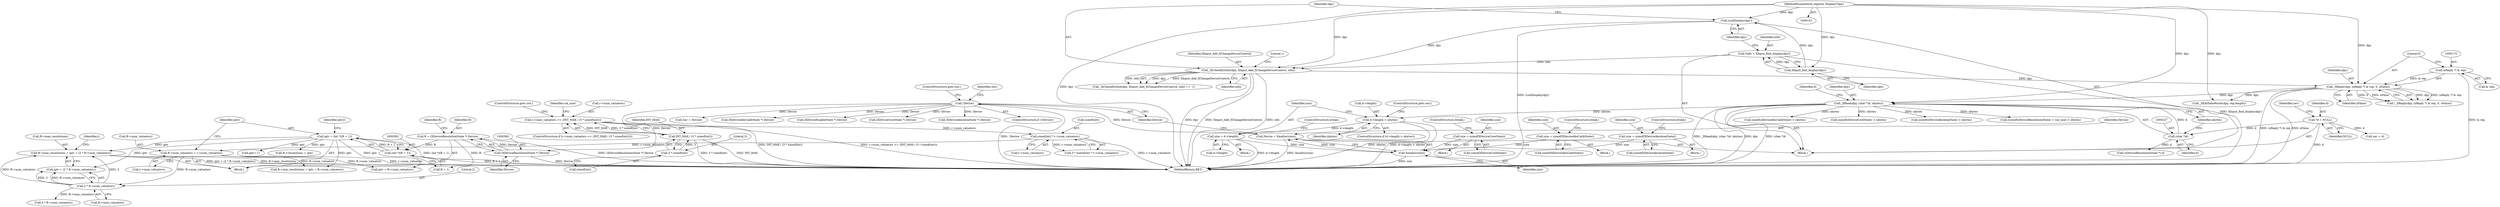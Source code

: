 digraph "0_libXi_19a9cd607de73947fcfb104682f203ffe4e1f4e5_0@pointer" {
"1000408" [label="(Call,R->max_resolutions = iptr + (2 * R->num_valuators))"];
"1000380" [label="(Call,iptr = (int *)(R + 1))"];
"1000382" [label="(Call,(int *)(R + 1))"];
"1000357" [label="(Call,R = (XDeviceResolutionState *) Device)"];
"1000359" [label="(Call,(XDeviceResolutionState *) Device)"];
"1000333" [label="(Call,!Device)"];
"1000328" [label="(Call,Device = Xmalloc(size))"];
"1000330" [label="(Call,Xmalloc(size))"];
"1000309" [label="(Call,size = sizeof(XDeviceCoreState))"];
"1000283" [label="(Call,size = sizeof(XDeviceAbsCalibState))"];
"1000296" [label="(Call,size = sizeof(XDeviceAbsAreaState))"];
"1000322" [label="(Call,size = d->length)"];
"1000316" [label="(Call,d->length > nbytes)"];
"1000224" [label="(Call,_XRead(dpy, (char *)d, nbytes))"];
"1000172" [label="(Call,_XReply(dpy, (xReply *) & rep, 0, xFalse))"];
"1000133" [label="(Call,_XiCheckExtInit(dpy, XInput_Add_XChangeDeviceControl, info))"];
"1000129" [label="(Call,LockDisplay(dpy))"];
"1000127" [label="(Call,XInput_find_display(dpy))"];
"1000102" [label="(MethodParameterIn,register Display\t*dpy)"];
"1000125" [label="(Call,*info = XInput_find_display(dpy))"];
"1000174" [label="(Call,(xReply *) & rep)"];
"1000226" [label="(Call,(char *)d)"];
"1000115" [label="(Call,*d = NULL)"];
"1000414" [label="(Call,2 * R->num_valuators)"];
"1000373" [label="(Call,R->num_valuators = r->num_valuators)"];
"1000261" [label="(Call,sizeof(int) * r->num_valuators)"];
"1000246" [label="(Call,r->num_valuators >= (INT_MAX / (3 * sizeof(int))))"];
"1000250" [label="(Call,INT_MAX / (3 * sizeof(int)))"];
"1000252" [label="(Call,3 * sizeof(int))"];
"1000287" [label="(ControlStructure,break;)"];
"1000333" [label="(Call,!Device)"];
"1000316" [label="(Call,d->length > nbytes)"];
"1000315" [label="(ControlStructure,if (d->length > nbytes))"];
"1000373" [label="(Call,R->num_valuators = r->num_valuators)"];
"1000320" [label="(Identifier,nbytes)"];
"1000328" [label="(Call,Device = Xmalloc(size))"];
"1000346" [label="(Block,)"];
"1000357" [label="(Call,R = (XDeviceResolutionState *) Device)"];
"1000317" [label="(Call,d->length)"];
"1000259" [label="(Call,3 * sizeof(int) * r->num_valuators)"];
"1000377" [label="(Call,r->num_valuators)"];
"1000284" [label="(Identifier,size)"];
"1000334" [label="(Identifier,Device)"];
"1000374" [label="(Call,R->num_valuators)"];
"1000276" [label="(Block,)"];
"1000425" [label="(Call,3 * R->num_valuators)"];
"1000329" [label="(Identifier,Device)"];
"1000291" [label="(Call,sizeof(xDeviceAbsAreaState) > nbytes)"];
"1000384" [label="(Call,R + 1)"];
"1000251" [label="(Identifier,INT_MAX)"];
"1000300" [label="(ControlStructure,break;)"];
"1000172" [label="(Call,_XReply(dpy, (xReply *) & rep, 0, xFalse))"];
"1000336" [label="(Call,Sav = Device)"];
"1000254" [label="(Call,sizeof(int))"];
"1000451" [label="(Call,(XDeviceAbsCalibState *) Device)"];
"1000321" [label="(ControlStructure,goto out;)"];
"1000176" [label="(Call,& rep)"];
"1000253" [label="(Literal,3)"];
"1000361" [label="(Identifier,Device)"];
"1000296" [label="(Call,size = sizeof(XDeviceAbsAreaState))"];
"1000120" [label="(Identifier,sav)"];
"1000171" [label="(Call,!_XReply(dpy, (xReply *) & rep, 0, xFalse))"];
"1000225" [label="(Identifier,dpy)"];
"1000323" [label="(Identifier,size)"];
"1000641" [label="(Call,(XDeviceEnableState *) Device)"];
"1000358" [label="(Identifier,R)"];
"1000285" [label="(Call,sizeof(XDeviceAbsCalibState))"];
"1000337" [label="(Identifier,Sav)"];
"1000250" [label="(Call,INT_MAX / (3 * sizeof(int)))"];
"1000382" [label="(Call,(int *)(R + 1))"];
"1000232" [label="(Identifier,d)"];
"1000221" [label="(Call,sav = d)"];
"1000359" [label="(Call,(XDeviceResolutionState *) Device)"];
"1000130" [label="(Identifier,dpy)"];
"1000129" [label="(Call,LockDisplay(dpy))"];
"1000601" [label="(Call,(XDeviceCoreState *) Device)"];
"1000102" [label="(MethodParameterIn,register Display\t*dpy)"];
"1000415" [label="(Literal,2)"];
"1000128" [label="(Identifier,dpy)"];
"1000268" [label="(Call,(sizeof(xDeviceResolutionState) + val_size) > nbytes)"];
"1000414" [label="(Call,2 * R->num_valuators)"];
"1000234" [label="(Block,)"];
"1000533" [label="(Call,(XDeviceAbsAreaState *) Device)"];
"1000416" [label="(Call,R->num_valuators)"];
"1000330" [label="(Call,Xmalloc(size))"];
"1000327" [label="(ControlStructure,break;)"];
"1000322" [label="(Call,size = d->length)"];
"1000298" [label="(Call,sizeof(XDeviceAbsAreaState))"];
"1000226" [label="(Call,(char *)d)"];
"1000408" [label="(Call,R->max_resolutions = iptr + (2 * R->num_valuators))"];
"1000252" [label="(Call,3 * sizeof(int))"];
"1000262" [label="(Call,sizeof(int))"];
"1000125" [label="(Call,*info = XInput_find_display(dpy))"];
"1000335" [label="(ControlStructure,goto out;)"];
"1000116" [label="(Identifier,d)"];
"1000173" [label="(Identifier,dpy)"];
"1000381" [label="(Identifier,iptr)"];
"1000412" [label="(Call,iptr + (2 * R->num_valuators))"];
"1000127" [label="(Call,XInput_find_display(dpy))"];
"1000215" [label="(Call,_XEatDataWords(dpy, rep.length))"];
"1000115" [label="(Call,*d = NULL)"];
"1000105" [label="(Block,)"];
"1000665" [label="(MethodReturn,RET)"];
"1000297" [label="(Identifier,size)"];
"1000126" [label="(Identifier,info)"];
"1000421" [label="(Identifier,i)"];
"1000331" [label="(Identifier,size)"];
"1000403" [label="(Call,iptr + R->num_valuators)"];
"1000434" [label="(Call,iptr++)"];
"1000135" [label="(Identifier,XInput_Add_XChangeDeviceControl)"];
"1000399" [label="(Call,R->min_resolutions = iptr + R->num_valuators)"];
"1000228" [label="(Identifier,d)"];
"1000246" [label="(Call,r->num_valuators >= (INT_MAX / (3 * sizeof(int))))"];
"1000138" [label="(Literal,1)"];
"1000309" [label="(Call,size = sizeof(XDeviceCoreState))"];
"1000245" [label="(ControlStructure,if (r->num_valuators >= (INT_MAX / (3 * sizeof(int)))))"];
"1000261" [label="(Call,sizeof(int) * r->num_valuators)"];
"1000380" [label="(Call,iptr = (int *)(R + 1))"];
"1000117" [label="(Identifier,NULL)"];
"1000229" [label="(Identifier,nbytes)"];
"1000278" [label="(Call,sizeof(xDeviceAbsCalibState) > nbytes)"];
"1000256" [label="(ControlStructure,goto out;)"];
"1000302" [label="(Block,)"];
"1000179" [label="(Identifier,xFalse)"];
"1000394" [label="(Call,R->resolutions = iptr)"];
"1000409" [label="(Call,R->max_resolutions)"];
"1000224" [label="(Call,_XRead(dpy, (char *)d, nbytes))"];
"1000364" [label="(Identifier,R)"];
"1000174" [label="(Call,(xReply *) & rep)"];
"1000311" [label="(Call,sizeof(XDeviceCoreState))"];
"1000178" [label="(Literal,0)"];
"1000313" [label="(ControlStructure,break;)"];
"1000324" [label="(Call,d->length)"];
"1000388" [label="(Identifier,iptr2)"];
"1000242" [label="(Call,(xDeviceResolutionState *) d)"];
"1000289" [label="(Block,)"];
"1000264" [label="(Call,r->num_valuators)"];
"1000258" [label="(Identifier,val_size)"];
"1000132" [label="(Call,_XiCheckExtInit(dpy, XInput_Add_XChangeDeviceControl, info) == -1)"];
"1000332" [label="(ControlStructure,if (!Device))"];
"1000310" [label="(Identifier,size)"];
"1000304" [label="(Call,sizeof(xDeviceCoreState) > nbytes)"];
"1000247" [label="(Call,r->num_valuators)"];
"1000283" [label="(Call,size = sizeof(XDeviceAbsCalibState))"];
"1000133" [label="(Call,_XiCheckExtInit(dpy, XInput_Add_XChangeDeviceControl, info))"];
"1000136" [label="(Identifier,info)"];
"1000134" [label="(Identifier,dpy)"];
"1000408" -> "1000346"  [label="AST: "];
"1000408" -> "1000412"  [label="CFG: "];
"1000409" -> "1000408"  [label="AST: "];
"1000412" -> "1000408"  [label="AST: "];
"1000421" -> "1000408"  [label="CFG: "];
"1000408" -> "1000665"  [label="DDG: R->max_resolutions"];
"1000408" -> "1000665"  [label="DDG: iptr + (2 * R->num_valuators)"];
"1000380" -> "1000408"  [label="DDG: iptr"];
"1000414" -> "1000408"  [label="DDG: 2"];
"1000414" -> "1000408"  [label="DDG: R->num_valuators"];
"1000380" -> "1000346"  [label="AST: "];
"1000380" -> "1000382"  [label="CFG: "];
"1000381" -> "1000380"  [label="AST: "];
"1000382" -> "1000380"  [label="AST: "];
"1000388" -> "1000380"  [label="CFG: "];
"1000380" -> "1000665"  [label="DDG: (int *)(R + 1)"];
"1000382" -> "1000380"  [label="DDG: R + 1"];
"1000380" -> "1000394"  [label="DDG: iptr"];
"1000380" -> "1000399"  [label="DDG: iptr"];
"1000380" -> "1000403"  [label="DDG: iptr"];
"1000380" -> "1000412"  [label="DDG: iptr"];
"1000380" -> "1000434"  [label="DDG: iptr"];
"1000382" -> "1000384"  [label="CFG: "];
"1000383" -> "1000382"  [label="AST: "];
"1000384" -> "1000382"  [label="AST: "];
"1000382" -> "1000665"  [label="DDG: R + 1"];
"1000357" -> "1000382"  [label="DDG: R"];
"1000357" -> "1000346"  [label="AST: "];
"1000357" -> "1000359"  [label="CFG: "];
"1000358" -> "1000357"  [label="AST: "];
"1000359" -> "1000357"  [label="AST: "];
"1000364" -> "1000357"  [label="CFG: "];
"1000357" -> "1000665"  [label="DDG: (XDeviceResolutionState *) Device"];
"1000359" -> "1000357"  [label="DDG: Device"];
"1000357" -> "1000384"  [label="DDG: R"];
"1000359" -> "1000361"  [label="CFG: "];
"1000360" -> "1000359"  [label="AST: "];
"1000361" -> "1000359"  [label="AST: "];
"1000359" -> "1000665"  [label="DDG: Device"];
"1000333" -> "1000359"  [label="DDG: Device"];
"1000333" -> "1000332"  [label="AST: "];
"1000333" -> "1000334"  [label="CFG: "];
"1000334" -> "1000333"  [label="AST: "];
"1000335" -> "1000333"  [label="CFG: "];
"1000337" -> "1000333"  [label="CFG: "];
"1000333" -> "1000665"  [label="DDG: !Device"];
"1000328" -> "1000333"  [label="DDG: Device"];
"1000333" -> "1000336"  [label="DDG: Device"];
"1000333" -> "1000451"  [label="DDG: Device"];
"1000333" -> "1000533"  [label="DDG: Device"];
"1000333" -> "1000601"  [label="DDG: Device"];
"1000333" -> "1000641"  [label="DDG: Device"];
"1000328" -> "1000105"  [label="AST: "];
"1000328" -> "1000330"  [label="CFG: "];
"1000329" -> "1000328"  [label="AST: "];
"1000330" -> "1000328"  [label="AST: "];
"1000334" -> "1000328"  [label="CFG: "];
"1000328" -> "1000665"  [label="DDG: Xmalloc(size)"];
"1000330" -> "1000328"  [label="DDG: size"];
"1000330" -> "1000331"  [label="CFG: "];
"1000331" -> "1000330"  [label="AST: "];
"1000330" -> "1000665"  [label="DDG: size"];
"1000309" -> "1000330"  [label="DDG: size"];
"1000283" -> "1000330"  [label="DDG: size"];
"1000296" -> "1000330"  [label="DDG: size"];
"1000322" -> "1000330"  [label="DDG: size"];
"1000309" -> "1000302"  [label="AST: "];
"1000309" -> "1000311"  [label="CFG: "];
"1000310" -> "1000309"  [label="AST: "];
"1000311" -> "1000309"  [label="AST: "];
"1000313" -> "1000309"  [label="CFG: "];
"1000283" -> "1000276"  [label="AST: "];
"1000283" -> "1000285"  [label="CFG: "];
"1000284" -> "1000283"  [label="AST: "];
"1000285" -> "1000283"  [label="AST: "];
"1000287" -> "1000283"  [label="CFG: "];
"1000296" -> "1000289"  [label="AST: "];
"1000296" -> "1000298"  [label="CFG: "];
"1000297" -> "1000296"  [label="AST: "];
"1000298" -> "1000296"  [label="AST: "];
"1000300" -> "1000296"  [label="CFG: "];
"1000322" -> "1000234"  [label="AST: "];
"1000322" -> "1000324"  [label="CFG: "];
"1000323" -> "1000322"  [label="AST: "];
"1000324" -> "1000322"  [label="AST: "];
"1000327" -> "1000322"  [label="CFG: "];
"1000322" -> "1000665"  [label="DDG: d->length"];
"1000316" -> "1000322"  [label="DDG: d->length"];
"1000316" -> "1000315"  [label="AST: "];
"1000316" -> "1000320"  [label="CFG: "];
"1000317" -> "1000316"  [label="AST: "];
"1000320" -> "1000316"  [label="AST: "];
"1000321" -> "1000316"  [label="CFG: "];
"1000323" -> "1000316"  [label="CFG: "];
"1000316" -> "1000665"  [label="DDG: d->length > nbytes"];
"1000316" -> "1000665"  [label="DDG: nbytes"];
"1000224" -> "1000316"  [label="DDG: nbytes"];
"1000224" -> "1000105"  [label="AST: "];
"1000224" -> "1000229"  [label="CFG: "];
"1000225" -> "1000224"  [label="AST: "];
"1000226" -> "1000224"  [label="AST: "];
"1000229" -> "1000224"  [label="AST: "];
"1000232" -> "1000224"  [label="CFG: "];
"1000224" -> "1000665"  [label="DDG: dpy"];
"1000224" -> "1000665"  [label="DDG: (char *)d"];
"1000224" -> "1000665"  [label="DDG: _XRead(dpy, (char *)d, nbytes)"];
"1000172" -> "1000224"  [label="DDG: dpy"];
"1000102" -> "1000224"  [label="DDG: dpy"];
"1000226" -> "1000224"  [label="DDG: d"];
"1000224" -> "1000268"  [label="DDG: nbytes"];
"1000224" -> "1000278"  [label="DDG: nbytes"];
"1000224" -> "1000291"  [label="DDG: nbytes"];
"1000224" -> "1000304"  [label="DDG: nbytes"];
"1000172" -> "1000171"  [label="AST: "];
"1000172" -> "1000179"  [label="CFG: "];
"1000173" -> "1000172"  [label="AST: "];
"1000174" -> "1000172"  [label="AST: "];
"1000178" -> "1000172"  [label="AST: "];
"1000179" -> "1000172"  [label="AST: "];
"1000171" -> "1000172"  [label="CFG: "];
"1000172" -> "1000665"  [label="DDG: xFalse"];
"1000172" -> "1000665"  [label="DDG: (xReply *) & rep"];
"1000172" -> "1000171"  [label="DDG: dpy"];
"1000172" -> "1000171"  [label="DDG: (xReply *) & rep"];
"1000172" -> "1000171"  [label="DDG: 0"];
"1000172" -> "1000171"  [label="DDG: xFalse"];
"1000133" -> "1000172"  [label="DDG: dpy"];
"1000102" -> "1000172"  [label="DDG: dpy"];
"1000174" -> "1000172"  [label="DDG: & rep"];
"1000172" -> "1000215"  [label="DDG: dpy"];
"1000133" -> "1000132"  [label="AST: "];
"1000133" -> "1000136"  [label="CFG: "];
"1000134" -> "1000133"  [label="AST: "];
"1000135" -> "1000133"  [label="AST: "];
"1000136" -> "1000133"  [label="AST: "];
"1000138" -> "1000133"  [label="CFG: "];
"1000133" -> "1000665"  [label="DDG: dpy"];
"1000133" -> "1000665"  [label="DDG: XInput_Add_XChangeDeviceControl"];
"1000133" -> "1000665"  [label="DDG: info"];
"1000133" -> "1000132"  [label="DDG: dpy"];
"1000133" -> "1000132"  [label="DDG: XInput_Add_XChangeDeviceControl"];
"1000133" -> "1000132"  [label="DDG: info"];
"1000129" -> "1000133"  [label="DDG: dpy"];
"1000102" -> "1000133"  [label="DDG: dpy"];
"1000125" -> "1000133"  [label="DDG: info"];
"1000129" -> "1000105"  [label="AST: "];
"1000129" -> "1000130"  [label="CFG: "];
"1000130" -> "1000129"  [label="AST: "];
"1000134" -> "1000129"  [label="CFG: "];
"1000129" -> "1000665"  [label="DDG: LockDisplay(dpy)"];
"1000127" -> "1000129"  [label="DDG: dpy"];
"1000102" -> "1000129"  [label="DDG: dpy"];
"1000127" -> "1000125"  [label="AST: "];
"1000127" -> "1000128"  [label="CFG: "];
"1000128" -> "1000127"  [label="AST: "];
"1000125" -> "1000127"  [label="CFG: "];
"1000127" -> "1000125"  [label="DDG: dpy"];
"1000102" -> "1000127"  [label="DDG: dpy"];
"1000102" -> "1000101"  [label="AST: "];
"1000102" -> "1000665"  [label="DDG: dpy"];
"1000102" -> "1000215"  [label="DDG: dpy"];
"1000125" -> "1000105"  [label="AST: "];
"1000126" -> "1000125"  [label="AST: "];
"1000130" -> "1000125"  [label="CFG: "];
"1000125" -> "1000665"  [label="DDG: XInput_find_display(dpy)"];
"1000174" -> "1000176"  [label="CFG: "];
"1000175" -> "1000174"  [label="AST: "];
"1000176" -> "1000174"  [label="AST: "];
"1000178" -> "1000174"  [label="CFG: "];
"1000174" -> "1000665"  [label="DDG: & rep"];
"1000226" -> "1000228"  [label="CFG: "];
"1000227" -> "1000226"  [label="AST: "];
"1000228" -> "1000226"  [label="AST: "];
"1000229" -> "1000226"  [label="CFG: "];
"1000115" -> "1000226"  [label="DDG: d"];
"1000226" -> "1000242"  [label="DDG: d"];
"1000115" -> "1000105"  [label="AST: "];
"1000115" -> "1000117"  [label="CFG: "];
"1000116" -> "1000115"  [label="AST: "];
"1000117" -> "1000115"  [label="AST: "];
"1000120" -> "1000115"  [label="CFG: "];
"1000115" -> "1000665"  [label="DDG: d"];
"1000115" -> "1000221"  [label="DDG: d"];
"1000414" -> "1000412"  [label="AST: "];
"1000414" -> "1000416"  [label="CFG: "];
"1000415" -> "1000414"  [label="AST: "];
"1000416" -> "1000414"  [label="AST: "];
"1000412" -> "1000414"  [label="CFG: "];
"1000414" -> "1000412"  [label="DDG: 2"];
"1000414" -> "1000412"  [label="DDG: R->num_valuators"];
"1000373" -> "1000414"  [label="DDG: R->num_valuators"];
"1000414" -> "1000425"  [label="DDG: R->num_valuators"];
"1000373" -> "1000346"  [label="AST: "];
"1000373" -> "1000377"  [label="CFG: "];
"1000374" -> "1000373"  [label="AST: "];
"1000377" -> "1000373"  [label="AST: "];
"1000381" -> "1000373"  [label="CFG: "];
"1000373" -> "1000665"  [label="DDG: r->num_valuators"];
"1000261" -> "1000373"  [label="DDG: r->num_valuators"];
"1000373" -> "1000399"  [label="DDG: R->num_valuators"];
"1000373" -> "1000403"  [label="DDG: R->num_valuators"];
"1000261" -> "1000259"  [label="AST: "];
"1000261" -> "1000264"  [label="CFG: "];
"1000262" -> "1000261"  [label="AST: "];
"1000264" -> "1000261"  [label="AST: "];
"1000259" -> "1000261"  [label="CFG: "];
"1000261" -> "1000665"  [label="DDG: r->num_valuators"];
"1000261" -> "1000259"  [label="DDG: r->num_valuators"];
"1000246" -> "1000261"  [label="DDG: r->num_valuators"];
"1000246" -> "1000245"  [label="AST: "];
"1000246" -> "1000250"  [label="CFG: "];
"1000247" -> "1000246"  [label="AST: "];
"1000250" -> "1000246"  [label="AST: "];
"1000256" -> "1000246"  [label="CFG: "];
"1000258" -> "1000246"  [label="CFG: "];
"1000246" -> "1000665"  [label="DDG: INT_MAX / (3 * sizeof(int))"];
"1000246" -> "1000665"  [label="DDG: r->num_valuators >= (INT_MAX / (3 * sizeof(int)))"];
"1000250" -> "1000246"  [label="DDG: INT_MAX"];
"1000250" -> "1000246"  [label="DDG: 3 * sizeof(int)"];
"1000250" -> "1000252"  [label="CFG: "];
"1000251" -> "1000250"  [label="AST: "];
"1000252" -> "1000250"  [label="AST: "];
"1000250" -> "1000665"  [label="DDG: INT_MAX"];
"1000250" -> "1000665"  [label="DDG: 3 * sizeof(int)"];
"1000252" -> "1000250"  [label="DDG: 3"];
"1000252" -> "1000254"  [label="CFG: "];
"1000253" -> "1000252"  [label="AST: "];
"1000254" -> "1000252"  [label="AST: "];
}
